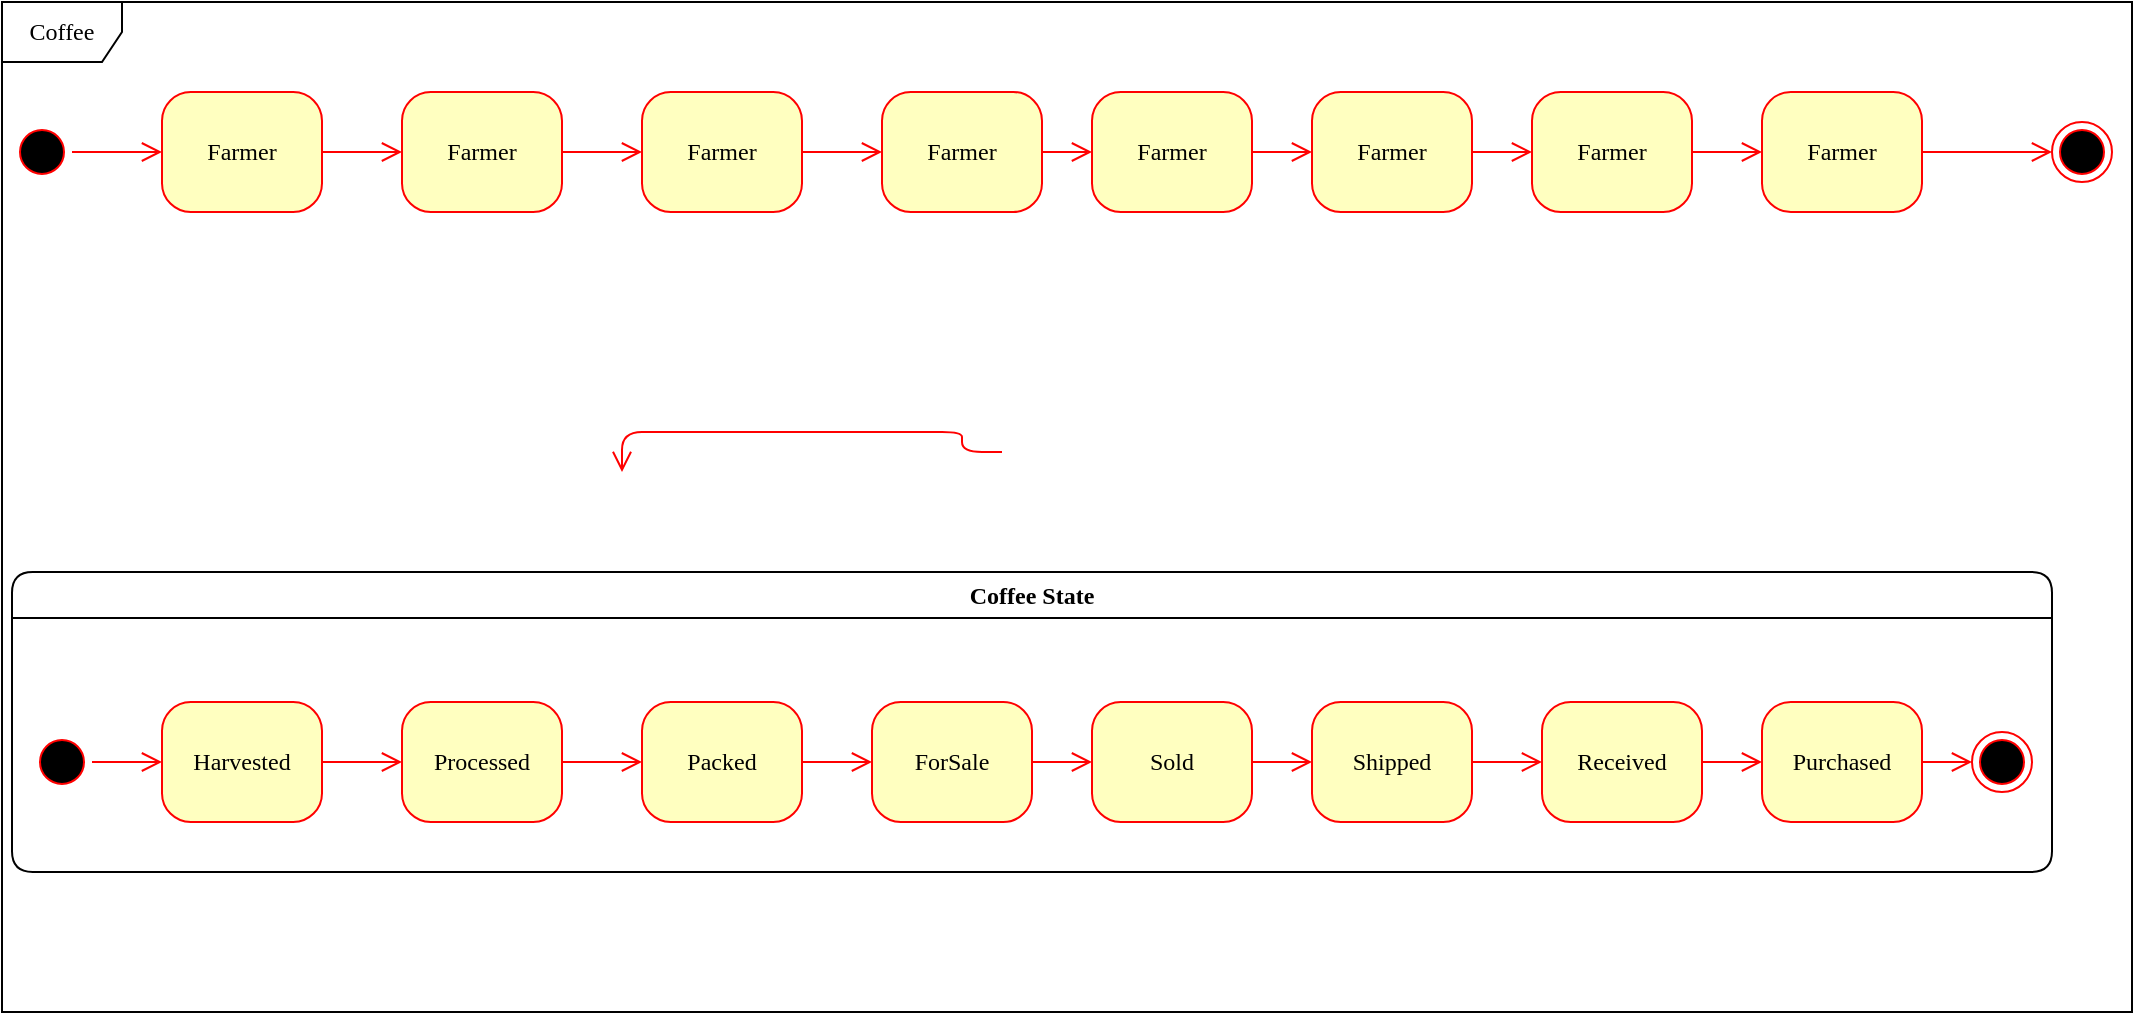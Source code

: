 <mxfile version="16.2.7" type="github">
  <diagram name="Page-1" id="58cdce13-f638-feb5-8d6f-7d28b1aa9fa0">
    <mxGraphModel dx="1422" dy="709" grid="1" gridSize="10" guides="1" tooltips="1" connect="1" arrows="1" fold="1" page="1" pageScale="1" pageWidth="1100" pageHeight="850" background="none" math="0" shadow="0">
      <root>
        <mxCell id="0" />
        <mxCell id="1" parent="0" />
        <mxCell id="2a3bc250acf0617d-8" value="Coffee" style="shape=umlFrame;whiteSpace=wrap;html=1;rounded=1;shadow=0;comic=0;labelBackgroundColor=none;strokeWidth=1;fontFamily=Verdana;fontSize=12;align=center;" parent="1" vertex="1">
          <mxGeometry x="25" y="35" width="1065" height="505" as="geometry" />
        </mxCell>
        <mxCell id="382b91b5511bd0f7-1" value="" style="ellipse;html=1;shape=startState;fillColor=#000000;strokeColor=#ff0000;rounded=1;shadow=0;comic=0;labelBackgroundColor=none;fontFamily=Verdana;fontSize=12;fontColor=#000000;align=center;direction=south;" parent="1" vertex="1">
          <mxGeometry x="30" y="95" width="30" height="30" as="geometry" />
        </mxCell>
        <mxCell id="ZCQjQZwl40DTgYfu2cgX-19" value="" style="edgeStyle=elbowEdgeStyle;rounded=1;orthogonalLoop=1;jettySize=auto;html=1;labelBackgroundColor=none;fontFamily=Verdana;fontSize=12;startArrow=none;startFill=0;endArrow=open;endFill=0;startSize=6;endSize=8;strokeColor=#FF0000;" edge="1" parent="1" source="382b91b5511bd0f7-6" target="ZCQjQZwl40DTgYfu2cgX-18">
          <mxGeometry relative="1" as="geometry" />
        </mxCell>
        <mxCell id="382b91b5511bd0f7-6" value="Farmer" style="rounded=1;whiteSpace=wrap;html=1;arcSize=24;fillColor=#ffffc0;strokeColor=#ff0000;shadow=0;comic=0;labelBackgroundColor=none;fontFamily=Verdana;fontSize=12;fontColor=#000000;align=center;" parent="1" vertex="1">
          <mxGeometry x="105" y="80" width="80" height="60" as="geometry" />
        </mxCell>
        <mxCell id="3cde6dad864a17aa-3" style="edgeStyle=orthogonalEdgeStyle;html=1;exitX=1;exitY=0.25;entryX=0.25;entryY=0;labelBackgroundColor=none;endArrow=open;endSize=8;strokeColor=#ff0000;fontFamily=Verdana;fontSize=12;align=left;" parent="1" source="382b91b5511bd0f7-7" edge="1">
          <mxGeometry relative="1" as="geometry">
            <mxPoint x="825" y="270" as="targetPoint" />
          </mxGeometry>
        </mxCell>
        <mxCell id="3cde6dad864a17aa-13" style="edgeStyle=elbowEdgeStyle;html=1;exitX=0;exitY=0.75;entryX=1;entryY=0.75;labelBackgroundColor=none;endArrow=open;endSize=8;strokeColor=#ff0000;fontFamily=Verdana;fontSize=12;align=left;" parent="1" source="382b91b5511bd0f7-9" edge="1">
          <mxGeometry relative="1" as="geometry">
            <mxPoint x="645" y="315" as="targetPoint" />
          </mxGeometry>
        </mxCell>
        <mxCell id="2a3bc250acf0617d-7" value="Coffee State&lt;span style=&quot;white-space: pre&quot;&gt;&lt;/span&gt;" style="swimlane;whiteSpace=wrap;html=1;rounded=1;shadow=0;comic=0;labelBackgroundColor=none;strokeWidth=1;fontFamily=Verdana;fontSize=12;align=center;" parent="1" vertex="1">
          <mxGeometry x="30" y="320" width="1020" height="150" as="geometry" />
        </mxCell>
        <mxCell id="3cde6dad864a17aa-10" style="edgeStyle=elbowEdgeStyle;html=1;labelBackgroundColor=none;endArrow=open;endSize=8;strokeColor=#ff0000;fontFamily=Verdana;fontSize=12;align=left;" parent="2a3bc250acf0617d-7" source="382b91b5511bd0f7-8" target="3cde6dad864a17aa-1" edge="1">
          <mxGeometry relative="1" as="geometry" />
        </mxCell>
        <mxCell id="382b91b5511bd0f7-8" value="&lt;div&gt;Harvested&lt;/div&gt;" style="rounded=1;whiteSpace=wrap;html=1;arcSize=24;fillColor=#ffffc0;strokeColor=#ff0000;shadow=0;comic=0;labelBackgroundColor=none;fontFamily=Verdana;fontSize=12;fontColor=#000000;align=center;" parent="2a3bc250acf0617d-7" vertex="1">
          <mxGeometry x="75" y="65" width="80" height="60" as="geometry" />
        </mxCell>
        <mxCell id="24f968d109e7d6b4-3" value="" style="ellipse;html=1;shape=endState;fillColor=#000000;strokeColor=#ff0000;rounded=1;shadow=0;comic=0;labelBackgroundColor=none;fontFamily=Verdana;fontSize=12;fontColor=#000000;align=center;" parent="2a3bc250acf0617d-7" vertex="1">
          <mxGeometry x="980" y="80" width="30" height="30" as="geometry" />
        </mxCell>
        <mxCell id="3cde6dad864a17aa-9" style="edgeStyle=elbowEdgeStyle;html=1;labelBackgroundColor=none;endArrow=open;endSize=8;strokeColor=#ff0000;fontFamily=Verdana;fontSize=12;align=left;" parent="2a3bc250acf0617d-7" source="2a3bc250acf0617d-3" target="382b91b5511bd0f7-8" edge="1">
          <mxGeometry relative="1" as="geometry" />
        </mxCell>
        <mxCell id="2a3bc250acf0617d-3" value="" style="ellipse;html=1;shape=startState;fillColor=#000000;strokeColor=#ff0000;rounded=1;shadow=0;comic=0;labelBackgroundColor=none;fontFamily=Verdana;fontSize=12;fontColor=#000000;align=center;direction=south;" parent="2a3bc250acf0617d-7" vertex="1">
          <mxGeometry x="10" y="80" width="30" height="30" as="geometry" />
        </mxCell>
        <mxCell id="3cde6dad864a17aa-11" style="edgeStyle=elbowEdgeStyle;html=1;labelBackgroundColor=none;endArrow=open;endSize=8;strokeColor=#ff0000;fontFamily=Verdana;fontSize=12;align=left;" parent="2a3bc250acf0617d-7" source="3cde6dad864a17aa-1" target="3cde6dad864a17aa-2" edge="1">
          <mxGeometry relative="1" as="geometry" />
        </mxCell>
        <mxCell id="3cde6dad864a17aa-1" value="Processed" style="rounded=1;whiteSpace=wrap;html=1;arcSize=24;fillColor=#ffffc0;strokeColor=#ff0000;shadow=0;comic=0;labelBackgroundColor=none;fontFamily=Verdana;fontSize=12;fontColor=#000000;align=center;" parent="2a3bc250acf0617d-7" vertex="1">
          <mxGeometry x="195" y="65" width="80" height="60" as="geometry" />
        </mxCell>
        <mxCell id="3cde6dad864a17aa-2" value="Packed" style="rounded=1;whiteSpace=wrap;html=1;arcSize=24;fillColor=#ffffc0;strokeColor=#ff0000;shadow=0;comic=0;labelBackgroundColor=none;fontFamily=Verdana;fontSize=12;fontColor=#000000;align=center;" parent="2a3bc250acf0617d-7" vertex="1">
          <mxGeometry x="315" y="65" width="80" height="60" as="geometry" />
        </mxCell>
        <mxCell id="ZCQjQZwl40DTgYfu2cgX-5" value="" style="edgeStyle=elbowEdgeStyle;rounded=1;orthogonalLoop=1;jettySize=auto;html=1;labelBackgroundColor=none;fontFamily=Verdana;fontSize=12;startArrow=none;startFill=0;endArrow=open;endFill=0;startSize=6;endSize=8;strokeColor=#FF0000;" edge="1" parent="2a3bc250acf0617d-7" source="ZCQjQZwl40DTgYfu2cgX-1" target="ZCQjQZwl40DTgYfu2cgX-4">
          <mxGeometry relative="1" as="geometry" />
        </mxCell>
        <mxCell id="ZCQjQZwl40DTgYfu2cgX-1" value="ForSale" style="rounded=1;whiteSpace=wrap;html=1;arcSize=24;fillColor=#ffffc0;strokeColor=#ff0000;shadow=0;comic=0;labelBackgroundColor=none;fontFamily=Verdana;fontSize=12;fontColor=#000000;align=center;" vertex="1" parent="2a3bc250acf0617d-7">
          <mxGeometry x="430" y="65" width="80" height="60" as="geometry" />
        </mxCell>
        <mxCell id="ZCQjQZwl40DTgYfu2cgX-3" value="" style="edgeStyle=elbowEdgeStyle;rounded=1;orthogonalLoop=1;jettySize=auto;html=1;fontSize=12;startArrow=none;startFill=0;strokeColor=#FF0000;endArrow=open;endFill=0;labelBackgroundColor=none;fontFamily=Verdana;align=left;startSize=6;endSize=8;" edge="1" parent="2a3bc250acf0617d-7" source="3cde6dad864a17aa-2" target="ZCQjQZwl40DTgYfu2cgX-1">
          <mxGeometry relative="1" as="geometry" />
        </mxCell>
        <mxCell id="ZCQjQZwl40DTgYfu2cgX-7" value="" style="edgeStyle=elbowEdgeStyle;rounded=1;orthogonalLoop=1;jettySize=auto;html=1;labelBackgroundColor=none;fontFamily=Verdana;fontSize=12;startArrow=none;startFill=0;endArrow=open;endFill=0;startSize=6;endSize=8;strokeColor=#FF0000;" edge="1" parent="2a3bc250acf0617d-7" source="ZCQjQZwl40DTgYfu2cgX-4" target="ZCQjQZwl40DTgYfu2cgX-6">
          <mxGeometry relative="1" as="geometry" />
        </mxCell>
        <mxCell id="ZCQjQZwl40DTgYfu2cgX-4" value="Sold" style="rounded=1;whiteSpace=wrap;html=1;arcSize=24;fillColor=#ffffc0;strokeColor=#ff0000;shadow=0;comic=0;labelBackgroundColor=none;fontFamily=Verdana;fontSize=12;fontColor=#000000;align=center;" vertex="1" parent="2a3bc250acf0617d-7">
          <mxGeometry x="540" y="65" width="80" height="60" as="geometry" />
        </mxCell>
        <mxCell id="ZCQjQZwl40DTgYfu2cgX-9" value="" style="edgeStyle=elbowEdgeStyle;rounded=1;orthogonalLoop=1;jettySize=auto;html=1;labelBackgroundColor=none;fontFamily=Verdana;fontSize=12;startArrow=none;startFill=0;endArrow=open;endFill=0;startSize=6;endSize=8;strokeColor=#FF0000;" edge="1" parent="2a3bc250acf0617d-7" source="ZCQjQZwl40DTgYfu2cgX-6" target="ZCQjQZwl40DTgYfu2cgX-8">
          <mxGeometry relative="1" as="geometry" />
        </mxCell>
        <mxCell id="ZCQjQZwl40DTgYfu2cgX-6" value="Shipped" style="rounded=1;whiteSpace=wrap;html=1;arcSize=24;fillColor=#ffffc0;strokeColor=#ff0000;shadow=0;comic=0;labelBackgroundColor=none;fontFamily=Verdana;fontSize=12;fontColor=#000000;align=center;" vertex="1" parent="2a3bc250acf0617d-7">
          <mxGeometry x="650" y="65" width="80" height="60" as="geometry" />
        </mxCell>
        <mxCell id="ZCQjQZwl40DTgYfu2cgX-8" value="Received" style="rounded=1;whiteSpace=wrap;html=1;arcSize=24;fillColor=#ffffc0;strokeColor=#ff0000;shadow=0;comic=0;labelBackgroundColor=none;fontFamily=Verdana;fontSize=12;fontColor=#000000;align=center;" vertex="1" parent="2a3bc250acf0617d-7">
          <mxGeometry x="765" y="65" width="80" height="60" as="geometry" />
        </mxCell>
        <mxCell id="2a3bc250acf0617d-9" style="edgeStyle=orthogonalEdgeStyle;html=1;labelBackgroundColor=none;endArrow=open;endSize=8;strokeColor=#ff0000;fontFamily=Verdana;fontSize=12;align=left;" parent="1" source="382b91b5511bd0f7-1" target="382b91b5511bd0f7-6" edge="1">
          <mxGeometry relative="1" as="geometry" />
        </mxCell>
        <mxCell id="2a3bc250acf0617d-11" style="edgeStyle=orthogonalEdgeStyle;html=1;entryX=0.75;entryY=0;labelBackgroundColor=none;endArrow=open;endSize=8;strokeColor=#ff0000;fontFamily=Verdana;fontSize=12;align=left;exitX=0.5;exitY=1;" parent="1" source="382b91b5511bd0f7-7" edge="1">
          <mxGeometry relative="1" as="geometry">
            <mxPoint x="525" y="260" as="sourcePoint" />
            <Array as="points">
              <mxPoint x="505" y="250" />
              <mxPoint x="335" y="250" />
            </Array>
            <mxPoint x="335" y="270" as="targetPoint" />
          </mxGeometry>
        </mxCell>
        <mxCell id="2a3bc250acf0617d-13" style="edgeStyle=orthogonalEdgeStyle;html=1;exitX=1;exitY=0.5;entryX=0;entryY=0.5;labelBackgroundColor=none;endArrow=open;endSize=8;strokeColor=#ff0000;fontFamily=Verdana;fontSize=12;align=left;" parent="1" target="382b91b5511bd0f7-10" edge="1">
          <mxGeometry relative="1" as="geometry">
            <mxPoint x="365" y="300" as="sourcePoint" />
          </mxGeometry>
        </mxCell>
        <mxCell id="2a3bc250acf0617d-14" style="edgeStyle=orthogonalEdgeStyle;html=1;exitX=0.5;exitY=0;entryX=1;entryY=0.75;labelBackgroundColor=none;endArrow=open;endSize=8;strokeColor=#ff0000;fontFamily=Verdana;fontSize=12;align=left;" parent="1" target="382b91b5511bd0f7-7" edge="1">
          <mxGeometry relative="1" as="geometry">
            <mxPoint x="585" y="270" as="sourcePoint" />
          </mxGeometry>
        </mxCell>
        <mxCell id="2a3bc250acf0617d-15" style="edgeStyle=orthogonalEdgeStyle;html=1;exitX=1;exitY=0.25;entryX=0;entryY=0.25;labelBackgroundColor=none;endArrow=open;endSize=8;strokeColor=#ff0000;fontFamily=Verdana;fontSize=12;align=left;" parent="1" target="382b91b5511bd0f7-9" edge="1">
          <mxGeometry relative="1" as="geometry">
            <mxPoint x="645" y="285" as="sourcePoint" />
          </mxGeometry>
        </mxCell>
        <mxCell id="ZCQjQZwl40DTgYfu2cgX-15" value="" style="edgeStyle=elbowEdgeStyle;rounded=1;orthogonalLoop=1;jettySize=auto;html=1;labelBackgroundColor=none;fontFamily=Verdana;fontSize=12;startArrow=none;startFill=0;endArrow=open;endFill=0;startSize=6;endSize=8;strokeColor=#FF0000;" edge="1" parent="1" source="ZCQjQZwl40DTgYfu2cgX-13" target="24f968d109e7d6b4-3">
          <mxGeometry relative="1" as="geometry" />
        </mxCell>
        <mxCell id="ZCQjQZwl40DTgYfu2cgX-13" value="Purchased" style="rounded=1;whiteSpace=wrap;html=1;arcSize=24;fillColor=#ffffc0;strokeColor=#ff0000;shadow=0;comic=0;labelBackgroundColor=none;fontFamily=Verdana;fontSize=12;fontColor=#000000;align=center;" vertex="1" parent="1">
          <mxGeometry x="905" y="385" width="80" height="60" as="geometry" />
        </mxCell>
        <mxCell id="ZCQjQZwl40DTgYfu2cgX-14" value="" style="edgeStyle=elbowEdgeStyle;rounded=1;orthogonalLoop=1;jettySize=auto;html=1;labelBackgroundColor=none;fontFamily=Verdana;fontSize=12;startArrow=none;startFill=0;endArrow=open;endFill=0;startSize=6;endSize=8;strokeColor=#FF0000;" edge="1" parent="1" source="ZCQjQZwl40DTgYfu2cgX-8" target="ZCQjQZwl40DTgYfu2cgX-13">
          <mxGeometry relative="1" as="geometry" />
        </mxCell>
        <mxCell id="ZCQjQZwl40DTgYfu2cgX-22" value="" style="edgeStyle=elbowEdgeStyle;rounded=1;orthogonalLoop=1;jettySize=auto;html=1;labelBackgroundColor=none;fontFamily=Verdana;fontSize=12;startArrow=none;startFill=0;endArrow=open;endFill=0;startSize=6;endSize=8;strokeColor=#FF0000;" edge="1" parent="1" source="ZCQjQZwl40DTgYfu2cgX-18" target="ZCQjQZwl40DTgYfu2cgX-21">
          <mxGeometry relative="1" as="geometry" />
        </mxCell>
        <mxCell id="ZCQjQZwl40DTgYfu2cgX-18" value="Farmer" style="rounded=1;whiteSpace=wrap;html=1;arcSize=24;fillColor=#ffffc0;strokeColor=#ff0000;shadow=0;comic=0;labelBackgroundColor=none;fontFamily=Verdana;fontSize=12;fontColor=#000000;align=center;" vertex="1" parent="1">
          <mxGeometry x="225" y="80" width="80" height="60" as="geometry" />
        </mxCell>
        <mxCell id="ZCQjQZwl40DTgYfu2cgX-24" value="" style="edgeStyle=elbowEdgeStyle;rounded=1;orthogonalLoop=1;jettySize=auto;html=1;labelBackgroundColor=none;fontFamily=Verdana;fontSize=12;startArrow=none;startFill=0;endArrow=open;endFill=0;startSize=6;endSize=8;strokeColor=#FF0000;" edge="1" parent="1" source="ZCQjQZwl40DTgYfu2cgX-21" target="ZCQjQZwl40DTgYfu2cgX-23">
          <mxGeometry relative="1" as="geometry" />
        </mxCell>
        <mxCell id="ZCQjQZwl40DTgYfu2cgX-21" value="Farmer" style="rounded=1;whiteSpace=wrap;html=1;arcSize=24;fillColor=#ffffc0;strokeColor=#ff0000;shadow=0;comic=0;labelBackgroundColor=none;fontFamily=Verdana;fontSize=12;fontColor=#000000;align=center;" vertex="1" parent="1">
          <mxGeometry x="345" y="80" width="80" height="60" as="geometry" />
        </mxCell>
        <mxCell id="ZCQjQZwl40DTgYfu2cgX-26" value="" style="edgeStyle=elbowEdgeStyle;rounded=1;orthogonalLoop=1;jettySize=auto;html=1;labelBackgroundColor=none;fontFamily=Verdana;fontSize=12;startArrow=none;startFill=0;endArrow=open;endFill=0;startSize=6;endSize=8;strokeColor=#FF0000;" edge="1" parent="1" source="ZCQjQZwl40DTgYfu2cgX-23" target="ZCQjQZwl40DTgYfu2cgX-25">
          <mxGeometry relative="1" as="geometry" />
        </mxCell>
        <mxCell id="ZCQjQZwl40DTgYfu2cgX-23" value="Farmer" style="rounded=1;whiteSpace=wrap;html=1;arcSize=24;fillColor=#ffffc0;strokeColor=#ff0000;shadow=0;comic=0;labelBackgroundColor=none;fontFamily=Verdana;fontSize=12;fontColor=#000000;align=center;" vertex="1" parent="1">
          <mxGeometry x="465" y="80" width="80" height="60" as="geometry" />
        </mxCell>
        <mxCell id="ZCQjQZwl40DTgYfu2cgX-28" value="" style="edgeStyle=elbowEdgeStyle;rounded=1;orthogonalLoop=1;jettySize=auto;html=1;labelBackgroundColor=none;fontFamily=Verdana;fontSize=12;startArrow=none;startFill=0;endArrow=open;endFill=0;startSize=6;endSize=8;strokeColor=#FF0000;" edge="1" parent="1" source="ZCQjQZwl40DTgYfu2cgX-25" target="ZCQjQZwl40DTgYfu2cgX-27">
          <mxGeometry relative="1" as="geometry" />
        </mxCell>
        <mxCell id="ZCQjQZwl40DTgYfu2cgX-25" value="Farmer" style="rounded=1;whiteSpace=wrap;html=1;arcSize=24;fillColor=#ffffc0;strokeColor=#ff0000;shadow=0;comic=0;labelBackgroundColor=none;fontFamily=Verdana;fontSize=12;fontColor=#000000;align=center;" vertex="1" parent="1">
          <mxGeometry x="570" y="80" width="80" height="60" as="geometry" />
        </mxCell>
        <mxCell id="ZCQjQZwl40DTgYfu2cgX-30" value="" style="edgeStyle=elbowEdgeStyle;rounded=1;orthogonalLoop=1;jettySize=auto;html=1;labelBackgroundColor=none;fontFamily=Verdana;fontSize=12;startArrow=none;startFill=0;endArrow=open;endFill=0;startSize=6;endSize=8;strokeColor=#FF0000;" edge="1" parent="1" source="ZCQjQZwl40DTgYfu2cgX-27" target="ZCQjQZwl40DTgYfu2cgX-29">
          <mxGeometry relative="1" as="geometry" />
        </mxCell>
        <mxCell id="ZCQjQZwl40DTgYfu2cgX-27" value="Farmer" style="rounded=1;whiteSpace=wrap;html=1;arcSize=24;fillColor=#ffffc0;strokeColor=#ff0000;shadow=0;comic=0;labelBackgroundColor=none;fontFamily=Verdana;fontSize=12;fontColor=#000000;align=center;" vertex="1" parent="1">
          <mxGeometry x="680" y="80" width="80" height="60" as="geometry" />
        </mxCell>
        <mxCell id="ZCQjQZwl40DTgYfu2cgX-32" value="" style="edgeStyle=elbowEdgeStyle;rounded=1;orthogonalLoop=1;jettySize=auto;html=1;labelBackgroundColor=none;fontFamily=Verdana;fontSize=12;startArrow=none;startFill=0;endArrow=open;endFill=0;startSize=6;endSize=8;strokeColor=#FF0000;" edge="1" parent="1" source="ZCQjQZwl40DTgYfu2cgX-29" target="ZCQjQZwl40DTgYfu2cgX-31">
          <mxGeometry relative="1" as="geometry" />
        </mxCell>
        <mxCell id="ZCQjQZwl40DTgYfu2cgX-29" value="Farmer" style="rounded=1;whiteSpace=wrap;html=1;arcSize=24;fillColor=#ffffc0;strokeColor=#ff0000;shadow=0;comic=0;labelBackgroundColor=none;fontFamily=Verdana;fontSize=12;fontColor=#000000;align=center;" vertex="1" parent="1">
          <mxGeometry x="790" y="80" width="80" height="60" as="geometry" />
        </mxCell>
        <mxCell id="ZCQjQZwl40DTgYfu2cgX-34" style="edgeStyle=elbowEdgeStyle;rounded=1;orthogonalLoop=1;jettySize=auto;html=1;exitX=1;exitY=0.5;exitDx=0;exitDy=0;entryX=0;entryY=0.5;entryDx=0;entryDy=0;labelBackgroundColor=none;fontFamily=Verdana;fontSize=12;startArrow=none;startFill=0;endArrow=open;endFill=0;startSize=6;endSize=8;strokeColor=#FF0000;" edge="1" parent="1" source="ZCQjQZwl40DTgYfu2cgX-31" target="ZCQjQZwl40DTgYfu2cgX-33">
          <mxGeometry relative="1" as="geometry" />
        </mxCell>
        <mxCell id="ZCQjQZwl40DTgYfu2cgX-31" value="Farmer" style="rounded=1;whiteSpace=wrap;html=1;arcSize=24;fillColor=#ffffc0;strokeColor=#ff0000;shadow=0;comic=0;labelBackgroundColor=none;fontFamily=Verdana;fontSize=12;fontColor=#000000;align=center;" vertex="1" parent="1">
          <mxGeometry x="905" y="80" width="80" height="60" as="geometry" />
        </mxCell>
        <mxCell id="ZCQjQZwl40DTgYfu2cgX-33" value="" style="ellipse;html=1;shape=endState;fillColor=#000000;strokeColor=#ff0000;rounded=1;shadow=0;comic=0;labelBackgroundColor=none;fontFamily=Verdana;fontSize=12;fontColor=#000000;align=center;" vertex="1" parent="1">
          <mxGeometry x="1050" y="95" width="30" height="30" as="geometry" />
        </mxCell>
      </root>
    </mxGraphModel>
  </diagram>
</mxfile>
